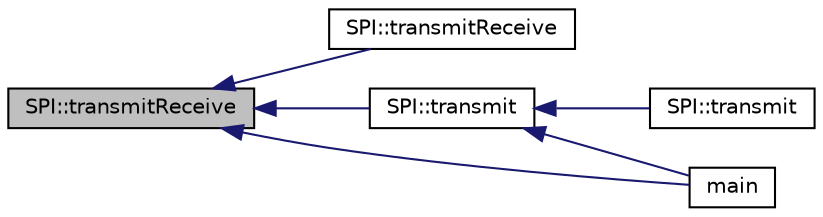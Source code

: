 digraph "SPI::transmitReceive"
{
  edge [fontname="Helvetica",fontsize="10",labelfontname="Helvetica",labelfontsize="10"];
  node [fontname="Helvetica",fontsize="10",shape=record];
  rankdir="LR";
  Node32 [label="SPI::transmitReceive",height=0.2,width=0.4,color="black", fillcolor="grey75", style="filled", fontcolor="black"];
  Node32 -> Node33 [dir="back",color="midnightblue",fontsize="10",style="solid",fontname="Helvetica"];
  Node33 [label="SPI::transmitReceive",height=0.2,width=0.4,color="black", fillcolor="white", style="filled",URL="$class_s_p_i.html#aacfeaa9413292a3702e295e02e9a9605"];
  Node32 -> Node34 [dir="back",color="midnightblue",fontsize="10",style="solid",fontname="Helvetica"];
  Node34 [label="SPI::transmit",height=0.2,width=0.4,color="black", fillcolor="white", style="filled",URL="$class_s_p_i.html#ac4afea93284ce2e8fcbaea2c213fd9b4"];
  Node34 -> Node35 [dir="back",color="midnightblue",fontsize="10",style="solid",fontname="Helvetica"];
  Node35 [label="SPI::transmit",height=0.2,width=0.4,color="black", fillcolor="white", style="filled",URL="$class_s_p_i.html#a00ec3436a2e24bb0d0b81f260b85acfe"];
  Node34 -> Node36 [dir="back",color="midnightblue",fontsize="10",style="solid",fontname="Helvetica"];
  Node36 [label="main",height=0.2,width=0.4,color="black", fillcolor="white", style="filled",URL="$tests_2cpp_2_s_p_i_8cpp.html#a840291bc02cba5474a4cb46a9b9566fe"];
  Node32 -> Node36 [dir="back",color="midnightblue",fontsize="10",style="solid",fontname="Helvetica"];
}
